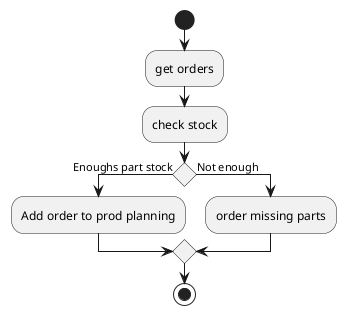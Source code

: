 @startuml Planning
start
:get orders;
:check stock;
if () is (Enoughs part stock) then
:Add order to prod planning;
else (Not enough)
:order missing parts;
endif
stop
@enduml